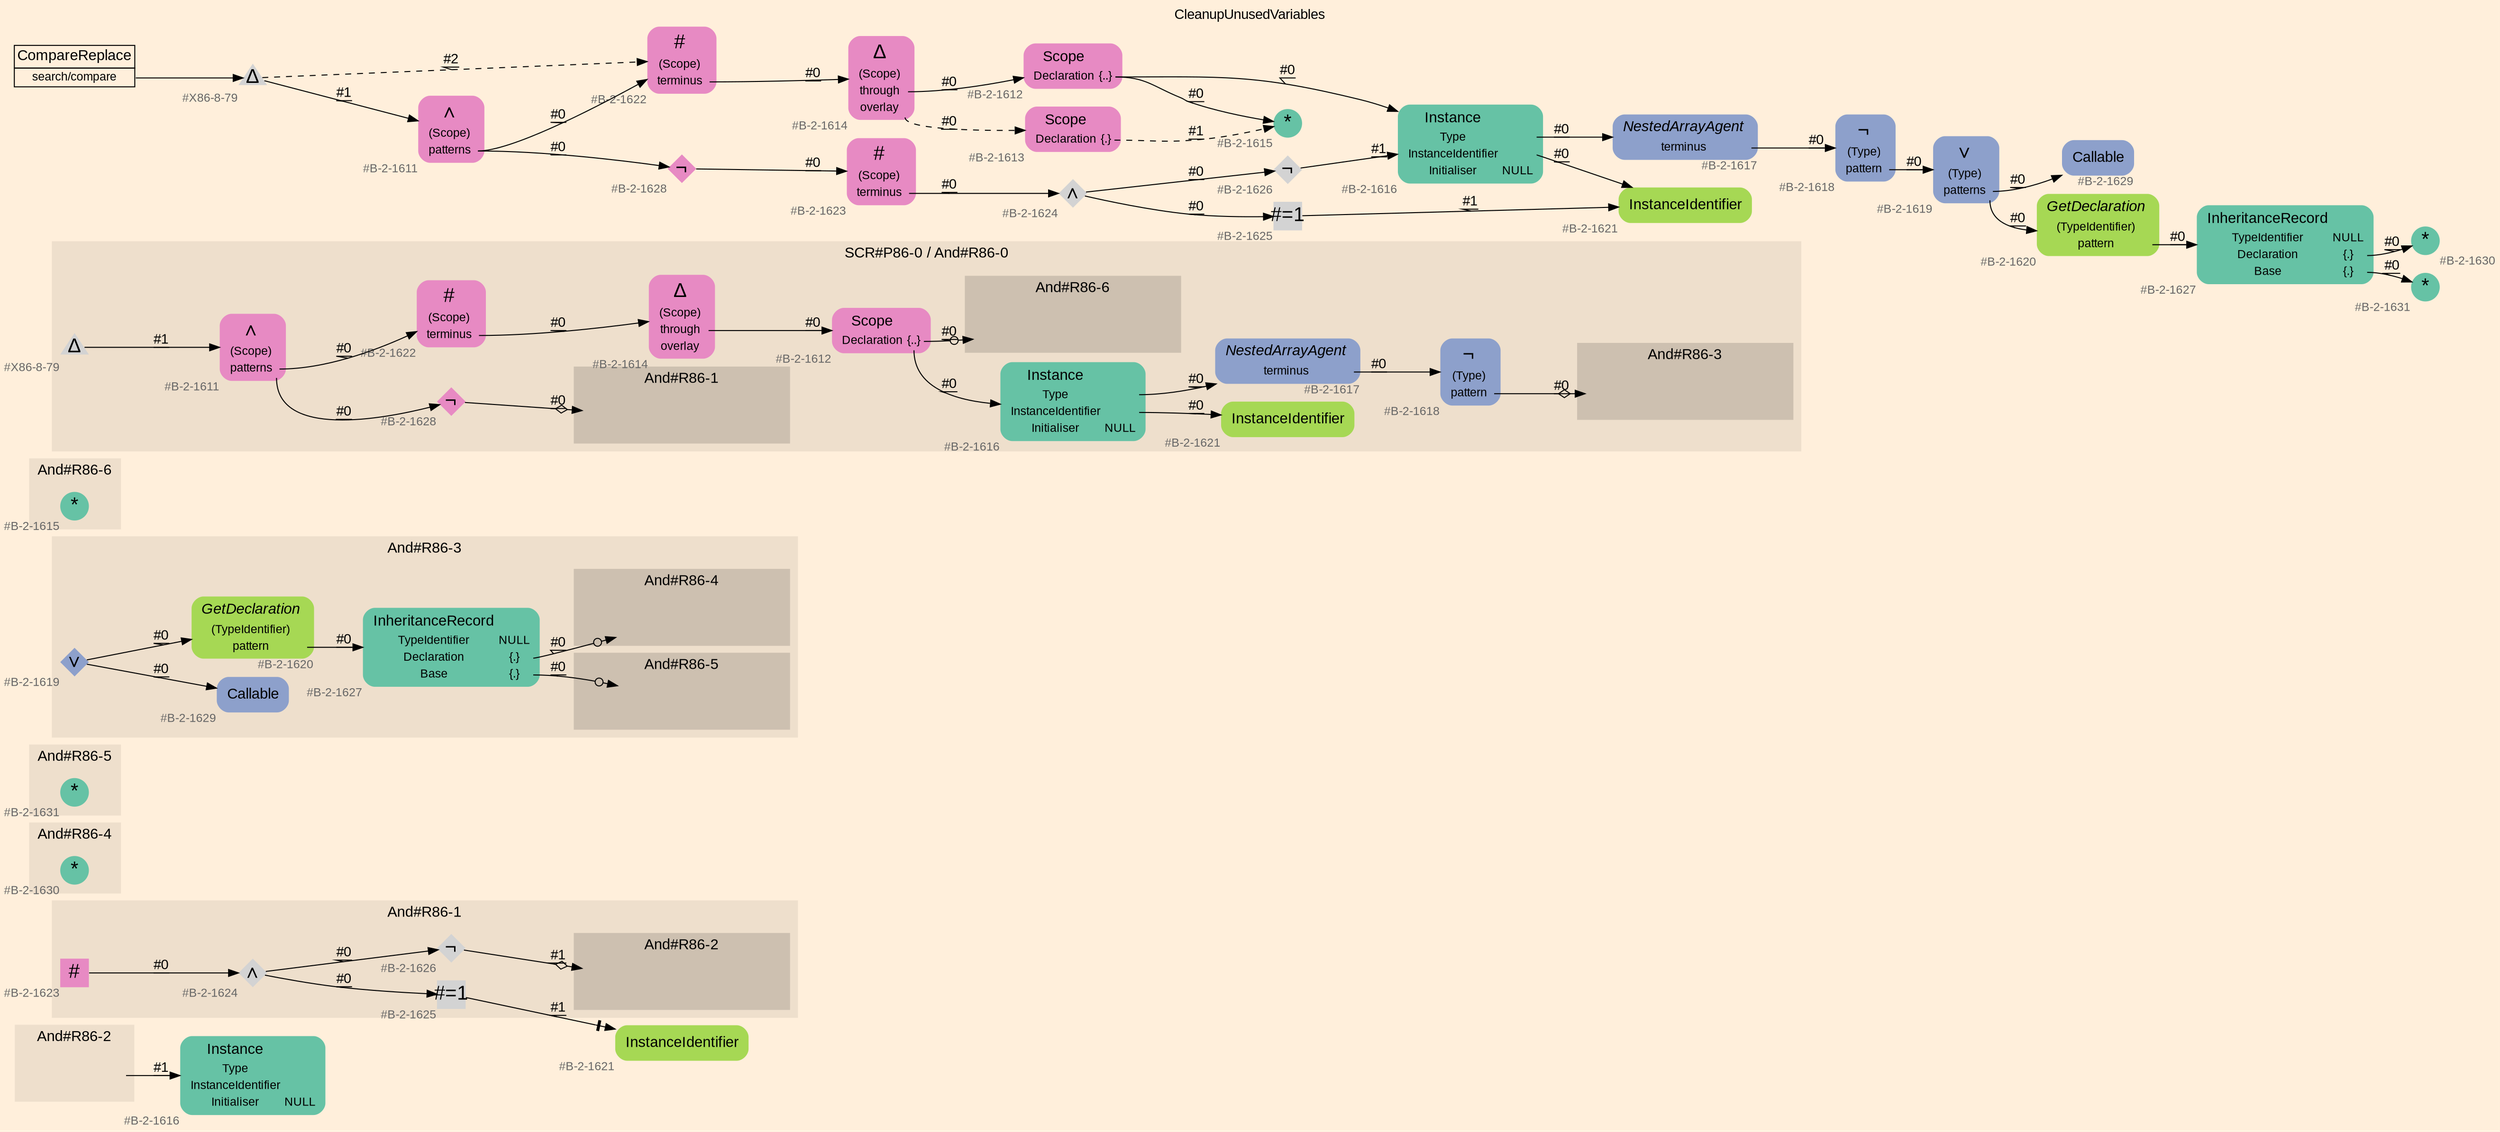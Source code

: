 digraph "CleanupUnusedVariables" {
label = "CleanupUnusedVariables"
labelloc = t
graph [
    rankdir = "LR"
    ranksep = 0.3
    bgcolor = antiquewhite1
    color = black
    fontcolor = black
    fontname = "Arial"
];
node [
    fontname = "Arial"
];
edge [
    fontname = "Arial"
];

// -------------------- figure And#R86-2 --------------------
// -------- region And#R86-2 ----------
subgraph "clusterAnd#R86-2" {
    label = "And#R86-2"
    style = "filled"
    color = antiquewhite2
    fontsize = "15"
    // -------- block And#R86-2/IRIP ----------
    "And#R86-2/IRIP" [
        fontsize = "12"
        fontcolor = grey40
        shape = "none"
        style = "invisible"
    ];
    
}

// -------- block And#R86-2/#B-2-1616 ----------
"And#R86-2/#B-2-1616" [
    fillcolor = "/set28/1"
    xlabel = "#B-2-1616"
    fontsize = "12"
    fontcolor = grey40
    shape = "plaintext"
    label = <<TABLE BORDER="0" CELLBORDER="0" CELLSPACING="0">
     <TR><TD><FONT COLOR="black" POINT-SIZE="15">Instance</FONT></TD></TR>
     <TR><TD><FONT COLOR="black" POINT-SIZE="12">Type</FONT></TD><TD PORT="port0"></TD></TR>
     <TR><TD><FONT COLOR="black" POINT-SIZE="12">InstanceIdentifier</FONT></TD><TD PORT="port1"></TD></TR>
     <TR><TD><FONT COLOR="black" POINT-SIZE="12">Initialiser</FONT></TD><TD PORT="port2"><FONT COLOR="black" POINT-SIZE="12">NULL</FONT></TD></TR>
    </TABLE>>
    style = "rounded,filled"
];

"And#R86-2/IRIP" -> "And#R86-2/#B-2-1616" [
    label = "#1"
    decorate = true
    color = black
    fontcolor = black
];


// -------------------- figure And#R86-1 --------------------
// -------- region And#R86-1 ----------
subgraph "clusterAnd#R86-1" {
    label = "And#R86-1"
    style = "filled"
    color = antiquewhite2
    fontsize = "15"
    // -------- block And#R86-1/#B-2-1625 ----------
    "And#R86-1/#B-2-1625" [
        xlabel = "#B-2-1625"
        fontsize = "12"
        fontcolor = grey40
        shape = "square"
        label = <<FONT COLOR="black" POINT-SIZE="20">#=1</FONT>>
        style = "filled"
        penwidth = 0.0
        fixedsize = true
        width = 0.4
        height = 0.4
    ];
    
    // -------- block And#R86-1/#B-2-1624 ----------
    "And#R86-1/#B-2-1624" [
        xlabel = "#B-2-1624"
        fontsize = "12"
        fontcolor = grey40
        shape = "diamond"
        label = <<FONT COLOR="black" POINT-SIZE="20">∧</FONT>>
        style = "filled"
        penwidth = 0.0
        fixedsize = true
        width = 0.4
        height = 0.4
    ];
    
    // -------- block And#R86-1/#B-2-1623 ----------
    "And#R86-1/#B-2-1623" [
        fillcolor = "/set28/4"
        xlabel = "#B-2-1623"
        fontsize = "12"
        fontcolor = grey40
        shape = "square"
        label = <<FONT COLOR="black" POINT-SIZE="20">#</FONT>>
        style = "filled"
        penwidth = 0.0
        fixedsize = true
        width = 0.4
        height = 0.4
    ];
    
    // -------- block And#R86-1/#B-2-1626 ----------
    "And#R86-1/#B-2-1626" [
        xlabel = "#B-2-1626"
        fontsize = "12"
        fontcolor = grey40
        shape = "diamond"
        label = <<FONT COLOR="black" POINT-SIZE="20">¬</FONT>>
        style = "filled"
        penwidth = 0.0
        fixedsize = true
        width = 0.4
        height = 0.4
    ];
    
    // -------- region And#R86-1/And#R86-2 ----------
    subgraph "clusterAnd#R86-1/And#R86-2" {
        label = "And#R86-2"
        style = "filled"
        color = antiquewhite3
        fontsize = "15"
        // -------- block And#R86-1/And#R86-2/#B-2-1616 ----------
        "And#R86-1/And#R86-2/#B-2-1616" [
            fillcolor = "/set28/1"
            xlabel = "#B-2-1616"
            fontsize = "12"
            fontcolor = grey40
            shape = "none"
            style = "invisible"
        ];
        
    }
    
}

// -------- block And#R86-1/#B-2-1621 ----------
"And#R86-1/#B-2-1621" [
    fillcolor = "/set28/5"
    xlabel = "#B-2-1621"
    fontsize = "12"
    fontcolor = grey40
    shape = "plaintext"
    label = <<TABLE BORDER="0" CELLBORDER="0" CELLSPACING="0">
     <TR><TD><FONT COLOR="black" POINT-SIZE="15">InstanceIdentifier</FONT></TD></TR>
    </TABLE>>
    style = "rounded,filled"
];

"And#R86-1/#B-2-1625" -> "And#R86-1/#B-2-1621" [
    arrowhead="normalnonetee"
    label = "#1"
    decorate = true
    color = black
    fontcolor = black
];

"And#R86-1/#B-2-1624" -> "And#R86-1/#B-2-1625" [
    label = "#0"
    decorate = true
    color = black
    fontcolor = black
];

"And#R86-1/#B-2-1624" -> "And#R86-1/#B-2-1626" [
    label = "#0"
    decorate = true
    color = black
    fontcolor = black
];

"And#R86-1/#B-2-1623" -> "And#R86-1/#B-2-1624" [
    label = "#0"
    decorate = true
    color = black
    fontcolor = black
];

"And#R86-1/#B-2-1626" -> "And#R86-1/And#R86-2/#B-2-1616" [
    arrowhead="normalnoneodiamond"
    label = "#1"
    decorate = true
    color = black
    fontcolor = black
];


// -------------------- figure And#R86-4 --------------------
// -------- region And#R86-4 ----------
subgraph "clusterAnd#R86-4" {
    label = "And#R86-4"
    style = "filled"
    color = antiquewhite2
    fontsize = "15"
    // -------- block And#R86-4/#B-2-1630 ----------
    "And#R86-4/#B-2-1630" [
        fillcolor = "/set28/1"
        xlabel = "#B-2-1630"
        fontsize = "12"
        fontcolor = grey40
        shape = "circle"
        label = <<FONT COLOR="black" POINT-SIZE="20">*</FONT>>
        style = "filled"
        penwidth = 0.0
        fixedsize = true
        width = 0.4
        height = 0.4
    ];
    
}


// -------------------- figure And#R86-5 --------------------
// -------- region And#R86-5 ----------
subgraph "clusterAnd#R86-5" {
    label = "And#R86-5"
    style = "filled"
    color = antiquewhite2
    fontsize = "15"
    // -------- block And#R86-5/#B-2-1631 ----------
    "And#R86-5/#B-2-1631" [
        fillcolor = "/set28/1"
        xlabel = "#B-2-1631"
        fontsize = "12"
        fontcolor = grey40
        shape = "circle"
        label = <<FONT COLOR="black" POINT-SIZE="20">*</FONT>>
        style = "filled"
        penwidth = 0.0
        fixedsize = true
        width = 0.4
        height = 0.4
    ];
    
}


// -------------------- figure And#R86-3 --------------------
// -------- region And#R86-3 ----------
subgraph "clusterAnd#R86-3" {
    label = "And#R86-3"
    style = "filled"
    color = antiquewhite2
    fontsize = "15"
    // -------- block And#R86-3/#B-2-1619 ----------
    "And#R86-3/#B-2-1619" [
        fillcolor = "/set28/3"
        xlabel = "#B-2-1619"
        fontsize = "12"
        fontcolor = grey40
        shape = "diamond"
        label = <<FONT COLOR="black" POINT-SIZE="20">∨</FONT>>
        style = "filled"
        penwidth = 0.0
        fixedsize = true
        width = 0.4
        height = 0.4
    ];
    
    // -------- block And#R86-3/#B-2-1629 ----------
    "And#R86-3/#B-2-1629" [
        fillcolor = "/set28/3"
        xlabel = "#B-2-1629"
        fontsize = "12"
        fontcolor = grey40
        shape = "plaintext"
        label = <<TABLE BORDER="0" CELLBORDER="0" CELLSPACING="0">
         <TR><TD><FONT COLOR="black" POINT-SIZE="15">Callable</FONT></TD></TR>
        </TABLE>>
        style = "rounded,filled"
    ];
    
    // -------- block And#R86-3/#B-2-1627 ----------
    "And#R86-3/#B-2-1627" [
        fillcolor = "/set28/1"
        xlabel = "#B-2-1627"
        fontsize = "12"
        fontcolor = grey40
        shape = "plaintext"
        label = <<TABLE BORDER="0" CELLBORDER="0" CELLSPACING="0">
         <TR><TD><FONT COLOR="black" POINT-SIZE="15">InheritanceRecord</FONT></TD></TR>
         <TR><TD><FONT COLOR="black" POINT-SIZE="12">TypeIdentifier</FONT></TD><TD PORT="port0"><FONT COLOR="black" POINT-SIZE="12">NULL</FONT></TD></TR>
         <TR><TD><FONT COLOR="black" POINT-SIZE="12">Declaration</FONT></TD><TD PORT="port1"><FONT COLOR="black" POINT-SIZE="12">{.}</FONT></TD></TR>
         <TR><TD><FONT COLOR="black" POINT-SIZE="12">Base</FONT></TD><TD PORT="port2"><FONT COLOR="black" POINT-SIZE="12">{.}</FONT></TD></TR>
        </TABLE>>
        style = "rounded,filled"
    ];
    
    // -------- block And#R86-3/#B-2-1620 ----------
    "And#R86-3/#B-2-1620" [
        fillcolor = "/set28/5"
        xlabel = "#B-2-1620"
        fontsize = "12"
        fontcolor = grey40
        shape = "plaintext"
        label = <<TABLE BORDER="0" CELLBORDER="0" CELLSPACING="0">
         <TR><TD><FONT COLOR="black" POINT-SIZE="15"><I>GetDeclaration</I></FONT></TD></TR>
         <TR><TD><FONT COLOR="black" POINT-SIZE="12">(TypeIdentifier)</FONT></TD><TD PORT="port0"></TD></TR>
         <TR><TD><FONT COLOR="black" POINT-SIZE="12">pattern</FONT></TD><TD PORT="port1"></TD></TR>
        </TABLE>>
        style = "rounded,filled"
    ];
    
    // -------- region And#R86-3/And#R86-4 ----------
    subgraph "clusterAnd#R86-3/And#R86-4" {
        label = "And#R86-4"
        style = "filled"
        color = antiquewhite3
        fontsize = "15"
        // -------- block And#R86-3/And#R86-4/#B-2-1630 ----------
        "And#R86-3/And#R86-4/#B-2-1630" [
            fillcolor = "/set28/1"
            xlabel = "#B-2-1630"
            fontsize = "12"
            fontcolor = grey40
            shape = "none"
            style = "invisible"
        ];
        
    }
    
    // -------- region And#R86-3/And#R86-5 ----------
    subgraph "clusterAnd#R86-3/And#R86-5" {
        label = "And#R86-5"
        style = "filled"
        color = antiquewhite3
        fontsize = "15"
        // -------- block And#R86-3/And#R86-5/#B-2-1631 ----------
        "And#R86-3/And#R86-5/#B-2-1631" [
            fillcolor = "/set28/1"
            xlabel = "#B-2-1631"
            fontsize = "12"
            fontcolor = grey40
            shape = "none"
            style = "invisible"
        ];
        
    }
    
}

"And#R86-3/#B-2-1619" -> "And#R86-3/#B-2-1629" [
    label = "#0"
    decorate = true
    color = black
    fontcolor = black
];

"And#R86-3/#B-2-1619" -> "And#R86-3/#B-2-1620" [
    label = "#0"
    decorate = true
    color = black
    fontcolor = black
];

"And#R86-3/#B-2-1627":port1 -> "And#R86-3/And#R86-4/#B-2-1630" [
    arrowhead="normalnoneodot"
    label = "#0"
    decorate = true
    color = black
    fontcolor = black
];

"And#R86-3/#B-2-1627":port2 -> "And#R86-3/And#R86-5/#B-2-1631" [
    arrowhead="normalnoneodot"
    label = "#0"
    decorate = true
    color = black
    fontcolor = black
];

"And#R86-3/#B-2-1620":port1 -> "And#R86-3/#B-2-1627" [
    label = "#0"
    decorate = true
    color = black
    fontcolor = black
];


// -------------------- figure And#R86-6 --------------------
// -------- region And#R86-6 ----------
subgraph "clusterAnd#R86-6" {
    label = "And#R86-6"
    style = "filled"
    color = antiquewhite2
    fontsize = "15"
    // -------- block And#R86-6/#B-2-1615 ----------
    "And#R86-6/#B-2-1615" [
        fillcolor = "/set28/1"
        xlabel = "#B-2-1615"
        fontsize = "12"
        fontcolor = grey40
        shape = "circle"
        label = <<FONT COLOR="black" POINT-SIZE="20">*</FONT>>
        style = "filled"
        penwidth = 0.0
        fixedsize = true
        width = 0.4
        height = 0.4
    ];
    
}


// -------------------- figure And#R86-0 --------------------
// -------- region And#R86-0 ----------
subgraph "clusterAnd#R86-0" {
    label = "SCR#P86-0 / And#R86-0"
    style = "filled"
    color = antiquewhite2
    fontsize = "15"
    // -------- block And#R86-0/#B-2-1616 ----------
    "And#R86-0/#B-2-1616" [
        fillcolor = "/set28/1"
        xlabel = "#B-2-1616"
        fontsize = "12"
        fontcolor = grey40
        shape = "plaintext"
        label = <<TABLE BORDER="0" CELLBORDER="0" CELLSPACING="0">
         <TR><TD><FONT COLOR="black" POINT-SIZE="15">Instance</FONT></TD></TR>
         <TR><TD><FONT COLOR="black" POINT-SIZE="12">Type</FONT></TD><TD PORT="port0"></TD></TR>
         <TR><TD><FONT COLOR="black" POINT-SIZE="12">InstanceIdentifier</FONT></TD><TD PORT="port1"></TD></TR>
         <TR><TD><FONT COLOR="black" POINT-SIZE="12">Initialiser</FONT></TD><TD PORT="port2"><FONT COLOR="black" POINT-SIZE="12">NULL</FONT></TD></TR>
        </TABLE>>
        style = "rounded,filled"
    ];
    
    // -------- block And#R86-0/#X86-8-79 ----------
    "And#R86-0/#X86-8-79" [
        xlabel = "#X86-8-79"
        fontsize = "12"
        fontcolor = grey40
        shape = "triangle"
        label = <<FONT COLOR="black" POINT-SIZE="20">Δ</FONT>>
        style = "filled"
        penwidth = 0.0
        fixedsize = true
        width = 0.4
        height = 0.4
    ];
    
    // -------- block And#R86-0/#B-2-1611 ----------
    "And#R86-0/#B-2-1611" [
        fillcolor = "/set28/4"
        xlabel = "#B-2-1611"
        fontsize = "12"
        fontcolor = grey40
        shape = "plaintext"
        label = <<TABLE BORDER="0" CELLBORDER="0" CELLSPACING="0">
         <TR><TD><FONT COLOR="black" POINT-SIZE="20">∧</FONT></TD></TR>
         <TR><TD><FONT COLOR="black" POINT-SIZE="12">(Scope)</FONT></TD><TD PORT="port0"></TD></TR>
         <TR><TD><FONT COLOR="black" POINT-SIZE="12">patterns</FONT></TD><TD PORT="port1"></TD></TR>
        </TABLE>>
        style = "rounded,filled"
    ];
    
    // -------- block And#R86-0/#B-2-1618 ----------
    "And#R86-0/#B-2-1618" [
        fillcolor = "/set28/3"
        xlabel = "#B-2-1618"
        fontsize = "12"
        fontcolor = grey40
        shape = "plaintext"
        label = <<TABLE BORDER="0" CELLBORDER="0" CELLSPACING="0">
         <TR><TD><FONT COLOR="black" POINT-SIZE="20">¬</FONT></TD></TR>
         <TR><TD><FONT COLOR="black" POINT-SIZE="12">(Type)</FONT></TD><TD PORT="port0"></TD></TR>
         <TR><TD><FONT COLOR="black" POINT-SIZE="12">pattern</FONT></TD><TD PORT="port1"></TD></TR>
        </TABLE>>
        style = "rounded,filled"
    ];
    
    // -------- block And#R86-0/#B-2-1617 ----------
    "And#R86-0/#B-2-1617" [
        fillcolor = "/set28/3"
        xlabel = "#B-2-1617"
        fontsize = "12"
        fontcolor = grey40
        shape = "plaintext"
        label = <<TABLE BORDER="0" CELLBORDER="0" CELLSPACING="0">
         <TR><TD><FONT COLOR="black" POINT-SIZE="15"><I>NestedArrayAgent</I></FONT></TD></TR>
         <TR><TD><FONT COLOR="black" POINT-SIZE="12">terminus</FONT></TD><TD PORT="port0"></TD></TR>
        </TABLE>>
        style = "rounded,filled"
    ];
    
    // -------- block And#R86-0/#B-2-1614 ----------
    "And#R86-0/#B-2-1614" [
        fillcolor = "/set28/4"
        xlabel = "#B-2-1614"
        fontsize = "12"
        fontcolor = grey40
        shape = "plaintext"
        label = <<TABLE BORDER="0" CELLBORDER="0" CELLSPACING="0">
         <TR><TD><FONT COLOR="black" POINT-SIZE="20">Δ</FONT></TD></TR>
         <TR><TD><FONT COLOR="black" POINT-SIZE="12">(Scope)</FONT></TD><TD PORT="port0"></TD></TR>
         <TR><TD><FONT COLOR="black" POINT-SIZE="12">through</FONT></TD><TD PORT="port1"></TD></TR>
         <TR><TD><FONT COLOR="black" POINT-SIZE="12">overlay</FONT></TD><TD PORT="port2"></TD></TR>
        </TABLE>>
        style = "rounded,filled"
    ];
    
    // -------- block And#R86-0/#B-2-1628 ----------
    "And#R86-0/#B-2-1628" [
        fillcolor = "/set28/4"
        xlabel = "#B-2-1628"
        fontsize = "12"
        fontcolor = grey40
        shape = "diamond"
        label = <<FONT COLOR="black" POINT-SIZE="20">¬</FONT>>
        style = "filled"
        penwidth = 0.0
        fixedsize = true
        width = 0.4
        height = 0.4
    ];
    
    // -------- block And#R86-0/#B-2-1612 ----------
    "And#R86-0/#B-2-1612" [
        fillcolor = "/set28/4"
        xlabel = "#B-2-1612"
        fontsize = "12"
        fontcolor = grey40
        shape = "plaintext"
        label = <<TABLE BORDER="0" CELLBORDER="0" CELLSPACING="0">
         <TR><TD><FONT COLOR="black" POINT-SIZE="15">Scope</FONT></TD></TR>
         <TR><TD><FONT COLOR="black" POINT-SIZE="12">Declaration</FONT></TD><TD PORT="port0"><FONT COLOR="black" POINT-SIZE="12">{..}</FONT></TD></TR>
        </TABLE>>
        style = "rounded,filled"
    ];
    
    // -------- block And#R86-0/#B-2-1622 ----------
    "And#R86-0/#B-2-1622" [
        fillcolor = "/set28/4"
        xlabel = "#B-2-1622"
        fontsize = "12"
        fontcolor = grey40
        shape = "plaintext"
        label = <<TABLE BORDER="0" CELLBORDER="0" CELLSPACING="0">
         <TR><TD><FONT COLOR="black" POINT-SIZE="20">#</FONT></TD></TR>
         <TR><TD><FONT COLOR="black" POINT-SIZE="12">(Scope)</FONT></TD><TD PORT="port0"></TD></TR>
         <TR><TD><FONT COLOR="black" POINT-SIZE="12">terminus</FONT></TD><TD PORT="port1"></TD></TR>
        </TABLE>>
        style = "rounded,filled"
    ];
    
    // -------- block And#R86-0/#B-2-1621 ----------
    "And#R86-0/#B-2-1621" [
        fillcolor = "/set28/5"
        xlabel = "#B-2-1621"
        fontsize = "12"
        fontcolor = grey40
        shape = "plaintext"
        label = <<TABLE BORDER="0" CELLBORDER="0" CELLSPACING="0">
         <TR><TD><FONT COLOR="black" POINT-SIZE="15">InstanceIdentifier</FONT></TD></TR>
        </TABLE>>
        style = "rounded,filled"
    ];
    
    // -------- region And#R86-0/And#R86-1 ----------
    subgraph "clusterAnd#R86-0/And#R86-1" {
        label = "And#R86-1"
        style = "filled"
        color = antiquewhite3
        fontsize = "15"
        // -------- block And#R86-0/And#R86-1/#B-2-1623 ----------
        "And#R86-0/And#R86-1/#B-2-1623" [
            fillcolor = "/set28/4"
            xlabel = "#B-2-1623"
            fontsize = "12"
            fontcolor = grey40
            shape = "none"
            style = "invisible"
        ];
        
    }
    
    // -------- region And#R86-0/And#R86-3 ----------
    subgraph "clusterAnd#R86-0/And#R86-3" {
        label = "And#R86-3"
        style = "filled"
        color = antiquewhite3
        fontsize = "15"
        // -------- block And#R86-0/And#R86-3/#B-2-1619 ----------
        "And#R86-0/And#R86-3/#B-2-1619" [
            fillcolor = "/set28/3"
            xlabel = "#B-2-1619"
            fontsize = "12"
            fontcolor = grey40
            shape = "none"
            style = "invisible"
        ];
        
    }
    
    // -------- region And#R86-0/And#R86-6 ----------
    subgraph "clusterAnd#R86-0/And#R86-6" {
        label = "And#R86-6"
        style = "filled"
        color = antiquewhite3
        fontsize = "15"
        // -------- block And#R86-0/And#R86-6/#B-2-1615 ----------
        "And#R86-0/And#R86-6/#B-2-1615" [
            fillcolor = "/set28/1"
            xlabel = "#B-2-1615"
            fontsize = "12"
            fontcolor = grey40
            shape = "none"
            style = "invisible"
        ];
        
    }
    
}

"And#R86-0/#B-2-1616":port0 -> "And#R86-0/#B-2-1617" [
    label = "#0"
    decorate = true
    color = black
    fontcolor = black
];

"And#R86-0/#B-2-1616":port1 -> "And#R86-0/#B-2-1621" [
    label = "#0"
    decorate = true
    color = black
    fontcolor = black
];

"And#R86-0/#X86-8-79" -> "And#R86-0/#B-2-1611" [
    label = "#1"
    decorate = true
    color = black
    fontcolor = black
];

"And#R86-0/#B-2-1611":port1 -> "And#R86-0/#B-2-1622" [
    label = "#0"
    decorate = true
    color = black
    fontcolor = black
];

"And#R86-0/#B-2-1611":port1 -> "And#R86-0/#B-2-1628" [
    label = "#0"
    decorate = true
    color = black
    fontcolor = black
];

"And#R86-0/#B-2-1618":port1 -> "And#R86-0/And#R86-3/#B-2-1619" [
    arrowhead="normalnoneodiamond"
    label = "#0"
    decorate = true
    color = black
    fontcolor = black
];

"And#R86-0/#B-2-1617":port0 -> "And#R86-0/#B-2-1618" [
    label = "#0"
    decorate = true
    color = black
    fontcolor = black
];

"And#R86-0/#B-2-1614":port1 -> "And#R86-0/#B-2-1612" [
    label = "#0"
    decorate = true
    color = black
    fontcolor = black
];

"And#R86-0/#B-2-1628" -> "And#R86-0/And#R86-1/#B-2-1623" [
    arrowhead="normalnoneodiamond"
    label = "#0"
    decorate = true
    color = black
    fontcolor = black
];

"And#R86-0/#B-2-1612":port0 -> "And#R86-0/#B-2-1616" [
    label = "#0"
    decorate = true
    color = black
    fontcolor = black
];

"And#R86-0/#B-2-1612":port0 -> "And#R86-0/And#R86-6/#B-2-1615" [
    arrowhead="normalnoneodot"
    label = "#0"
    decorate = true
    color = black
    fontcolor = black
];

"And#R86-0/#B-2-1622":port1 -> "And#R86-0/#B-2-1614" [
    label = "#0"
    decorate = true
    color = black
    fontcolor = black
];


// -------------------- transformation figure --------------------
// -------- block CR#X86-10-86 ----------
"CR#X86-10-86" [
    fillcolor = antiquewhite1
    fontsize = "12"
    fontcolor = grey40
    shape = "plaintext"
    label = <<TABLE BORDER="0" CELLBORDER="1" CELLSPACING="0">
     <TR><TD><FONT COLOR="black" POINT-SIZE="15">CompareReplace</FONT></TD></TR>
     <TR><TD PORT="port0"><FONT COLOR="black" POINT-SIZE="12">search/compare</FONT></TD></TR>
    </TABLE>>
    style = "filled"
    color = black
];

// -------- block #X86-8-79 ----------
"#X86-8-79" [
    xlabel = "#X86-8-79"
    fontsize = "12"
    fontcolor = grey40
    shape = "triangle"
    label = <<FONT COLOR="black" POINT-SIZE="20">Δ</FONT>>
    style = "filled"
    penwidth = 0.0
    fixedsize = true
    width = 0.4
    height = 0.4
];

// -------- block #B-2-1611 ----------
"#B-2-1611" [
    fillcolor = "/set28/4"
    xlabel = "#B-2-1611"
    fontsize = "12"
    fontcolor = grey40
    shape = "plaintext"
    label = <<TABLE BORDER="0" CELLBORDER="0" CELLSPACING="0">
     <TR><TD><FONT COLOR="black" POINT-SIZE="20">∧</FONT></TD></TR>
     <TR><TD><FONT COLOR="black" POINT-SIZE="12">(Scope)</FONT></TD><TD PORT="port0"></TD></TR>
     <TR><TD><FONT COLOR="black" POINT-SIZE="12">patterns</FONT></TD><TD PORT="port1"></TD></TR>
    </TABLE>>
    style = "rounded,filled"
];

// -------- block #B-2-1622 ----------
"#B-2-1622" [
    fillcolor = "/set28/4"
    xlabel = "#B-2-1622"
    fontsize = "12"
    fontcolor = grey40
    shape = "plaintext"
    label = <<TABLE BORDER="0" CELLBORDER="0" CELLSPACING="0">
     <TR><TD><FONT COLOR="black" POINT-SIZE="20">#</FONT></TD></TR>
     <TR><TD><FONT COLOR="black" POINT-SIZE="12">(Scope)</FONT></TD><TD PORT="port0"></TD></TR>
     <TR><TD><FONT COLOR="black" POINT-SIZE="12">terminus</FONT></TD><TD PORT="port1"></TD></TR>
    </TABLE>>
    style = "rounded,filled"
];

// -------- block #B-2-1614 ----------
"#B-2-1614" [
    fillcolor = "/set28/4"
    xlabel = "#B-2-1614"
    fontsize = "12"
    fontcolor = grey40
    shape = "plaintext"
    label = <<TABLE BORDER="0" CELLBORDER="0" CELLSPACING="0">
     <TR><TD><FONT COLOR="black" POINT-SIZE="20">Δ</FONT></TD></TR>
     <TR><TD><FONT COLOR="black" POINT-SIZE="12">(Scope)</FONT></TD><TD PORT="port0"></TD></TR>
     <TR><TD><FONT COLOR="black" POINT-SIZE="12">through</FONT></TD><TD PORT="port1"></TD></TR>
     <TR><TD><FONT COLOR="black" POINT-SIZE="12">overlay</FONT></TD><TD PORT="port2"></TD></TR>
    </TABLE>>
    style = "rounded,filled"
];

// -------- block #B-2-1612 ----------
"#B-2-1612" [
    fillcolor = "/set28/4"
    xlabel = "#B-2-1612"
    fontsize = "12"
    fontcolor = grey40
    shape = "plaintext"
    label = <<TABLE BORDER="0" CELLBORDER="0" CELLSPACING="0">
     <TR><TD><FONT COLOR="black" POINT-SIZE="15">Scope</FONT></TD></TR>
     <TR><TD><FONT COLOR="black" POINT-SIZE="12">Declaration</FONT></TD><TD PORT="port0"><FONT COLOR="black" POINT-SIZE="12">{..}</FONT></TD></TR>
    </TABLE>>
    style = "rounded,filled"
];

// -------- block #B-2-1616 ----------
"#B-2-1616" [
    fillcolor = "/set28/1"
    xlabel = "#B-2-1616"
    fontsize = "12"
    fontcolor = grey40
    shape = "plaintext"
    label = <<TABLE BORDER="0" CELLBORDER="0" CELLSPACING="0">
     <TR><TD><FONT COLOR="black" POINT-SIZE="15">Instance</FONT></TD></TR>
     <TR><TD><FONT COLOR="black" POINT-SIZE="12">Type</FONT></TD><TD PORT="port0"></TD></TR>
     <TR><TD><FONT COLOR="black" POINT-SIZE="12">InstanceIdentifier</FONT></TD><TD PORT="port1"></TD></TR>
     <TR><TD><FONT COLOR="black" POINT-SIZE="12">Initialiser</FONT></TD><TD PORT="port2"><FONT COLOR="black" POINT-SIZE="12">NULL</FONT></TD></TR>
    </TABLE>>
    style = "rounded,filled"
];

// -------- block #B-2-1617 ----------
"#B-2-1617" [
    fillcolor = "/set28/3"
    xlabel = "#B-2-1617"
    fontsize = "12"
    fontcolor = grey40
    shape = "plaintext"
    label = <<TABLE BORDER="0" CELLBORDER="0" CELLSPACING="0">
     <TR><TD><FONT COLOR="black" POINT-SIZE="15"><I>NestedArrayAgent</I></FONT></TD></TR>
     <TR><TD><FONT COLOR="black" POINT-SIZE="12">terminus</FONT></TD><TD PORT="port0"></TD></TR>
    </TABLE>>
    style = "rounded,filled"
];

// -------- block #B-2-1618 ----------
"#B-2-1618" [
    fillcolor = "/set28/3"
    xlabel = "#B-2-1618"
    fontsize = "12"
    fontcolor = grey40
    shape = "plaintext"
    label = <<TABLE BORDER="0" CELLBORDER="0" CELLSPACING="0">
     <TR><TD><FONT COLOR="black" POINT-SIZE="20">¬</FONT></TD></TR>
     <TR><TD><FONT COLOR="black" POINT-SIZE="12">(Type)</FONT></TD><TD PORT="port0"></TD></TR>
     <TR><TD><FONT COLOR="black" POINT-SIZE="12">pattern</FONT></TD><TD PORT="port1"></TD></TR>
    </TABLE>>
    style = "rounded,filled"
];

// -------- block #B-2-1619 ----------
"#B-2-1619" [
    fillcolor = "/set28/3"
    xlabel = "#B-2-1619"
    fontsize = "12"
    fontcolor = grey40
    shape = "plaintext"
    label = <<TABLE BORDER="0" CELLBORDER="0" CELLSPACING="0">
     <TR><TD><FONT COLOR="black" POINT-SIZE="20">∨</FONT></TD></TR>
     <TR><TD><FONT COLOR="black" POINT-SIZE="12">(Type)</FONT></TD><TD PORT="port0"></TD></TR>
     <TR><TD><FONT COLOR="black" POINT-SIZE="12">patterns</FONT></TD><TD PORT="port1"></TD></TR>
    </TABLE>>
    style = "rounded,filled"
];

// -------- block #B-2-1629 ----------
"#B-2-1629" [
    fillcolor = "/set28/3"
    xlabel = "#B-2-1629"
    fontsize = "12"
    fontcolor = grey40
    shape = "plaintext"
    label = <<TABLE BORDER="0" CELLBORDER="0" CELLSPACING="0">
     <TR><TD><FONT COLOR="black" POINT-SIZE="15">Callable</FONT></TD></TR>
    </TABLE>>
    style = "rounded,filled"
];

// -------- block #B-2-1620 ----------
"#B-2-1620" [
    fillcolor = "/set28/5"
    xlabel = "#B-2-1620"
    fontsize = "12"
    fontcolor = grey40
    shape = "plaintext"
    label = <<TABLE BORDER="0" CELLBORDER="0" CELLSPACING="0">
     <TR><TD><FONT COLOR="black" POINT-SIZE="15"><I>GetDeclaration</I></FONT></TD></TR>
     <TR><TD><FONT COLOR="black" POINT-SIZE="12">(TypeIdentifier)</FONT></TD><TD PORT="port0"></TD></TR>
     <TR><TD><FONT COLOR="black" POINT-SIZE="12">pattern</FONT></TD><TD PORT="port1"></TD></TR>
    </TABLE>>
    style = "rounded,filled"
];

// -------- block #B-2-1627 ----------
"#B-2-1627" [
    fillcolor = "/set28/1"
    xlabel = "#B-2-1627"
    fontsize = "12"
    fontcolor = grey40
    shape = "plaintext"
    label = <<TABLE BORDER="0" CELLBORDER="0" CELLSPACING="0">
     <TR><TD><FONT COLOR="black" POINT-SIZE="15">InheritanceRecord</FONT></TD></TR>
     <TR><TD><FONT COLOR="black" POINT-SIZE="12">TypeIdentifier</FONT></TD><TD PORT="port0"><FONT COLOR="black" POINT-SIZE="12">NULL</FONT></TD></TR>
     <TR><TD><FONT COLOR="black" POINT-SIZE="12">Declaration</FONT></TD><TD PORT="port1"><FONT COLOR="black" POINT-SIZE="12">{.}</FONT></TD></TR>
     <TR><TD><FONT COLOR="black" POINT-SIZE="12">Base</FONT></TD><TD PORT="port2"><FONT COLOR="black" POINT-SIZE="12">{.}</FONT></TD></TR>
    </TABLE>>
    style = "rounded,filled"
];

// -------- block #B-2-1630 ----------
"#B-2-1630" [
    fillcolor = "/set28/1"
    xlabel = "#B-2-1630"
    fontsize = "12"
    fontcolor = grey40
    shape = "circle"
    label = <<FONT COLOR="black" POINT-SIZE="20">*</FONT>>
    style = "filled"
    penwidth = 0.0
    fixedsize = true
    width = 0.4
    height = 0.4
];

// -------- block #B-2-1631 ----------
"#B-2-1631" [
    fillcolor = "/set28/1"
    xlabel = "#B-2-1631"
    fontsize = "12"
    fontcolor = grey40
    shape = "circle"
    label = <<FONT COLOR="black" POINT-SIZE="20">*</FONT>>
    style = "filled"
    penwidth = 0.0
    fixedsize = true
    width = 0.4
    height = 0.4
];

// -------- block #B-2-1621 ----------
"#B-2-1621" [
    fillcolor = "/set28/5"
    xlabel = "#B-2-1621"
    fontsize = "12"
    fontcolor = grey40
    shape = "plaintext"
    label = <<TABLE BORDER="0" CELLBORDER="0" CELLSPACING="0">
     <TR><TD><FONT COLOR="black" POINT-SIZE="15">InstanceIdentifier</FONT></TD></TR>
    </TABLE>>
    style = "rounded,filled"
];

// -------- block #B-2-1615 ----------
"#B-2-1615" [
    fillcolor = "/set28/1"
    xlabel = "#B-2-1615"
    fontsize = "12"
    fontcolor = grey40
    shape = "circle"
    label = <<FONT COLOR="black" POINT-SIZE="20">*</FONT>>
    style = "filled"
    penwidth = 0.0
    fixedsize = true
    width = 0.4
    height = 0.4
];

// -------- block #B-2-1613 ----------
"#B-2-1613" [
    fillcolor = "/set28/4"
    xlabel = "#B-2-1613"
    fontsize = "12"
    fontcolor = grey40
    shape = "plaintext"
    label = <<TABLE BORDER="0" CELLBORDER="0" CELLSPACING="0">
     <TR><TD><FONT COLOR="black" POINT-SIZE="15">Scope</FONT></TD></TR>
     <TR><TD><FONT COLOR="black" POINT-SIZE="12">Declaration</FONT></TD><TD PORT="port0"><FONT COLOR="black" POINT-SIZE="12">{.}</FONT></TD></TR>
    </TABLE>>
    style = "rounded,filled"
];

// -------- block #B-2-1628 ----------
"#B-2-1628" [
    fillcolor = "/set28/4"
    xlabel = "#B-2-1628"
    fontsize = "12"
    fontcolor = grey40
    shape = "diamond"
    label = <<FONT COLOR="black" POINT-SIZE="20">¬</FONT>>
    style = "filled"
    penwidth = 0.0
    fixedsize = true
    width = 0.4
    height = 0.4
];

// -------- block #B-2-1623 ----------
"#B-2-1623" [
    fillcolor = "/set28/4"
    xlabel = "#B-2-1623"
    fontsize = "12"
    fontcolor = grey40
    shape = "plaintext"
    label = <<TABLE BORDER="0" CELLBORDER="0" CELLSPACING="0">
     <TR><TD><FONT COLOR="black" POINT-SIZE="20">#</FONT></TD></TR>
     <TR><TD><FONT COLOR="black" POINT-SIZE="12">(Scope)</FONT></TD><TD PORT="port0"></TD></TR>
     <TR><TD><FONT COLOR="black" POINT-SIZE="12">terminus</FONT></TD><TD PORT="port1"></TD></TR>
    </TABLE>>
    style = "rounded,filled"
];

// -------- block #B-2-1624 ----------
"#B-2-1624" [
    xlabel = "#B-2-1624"
    fontsize = "12"
    fontcolor = grey40
    shape = "diamond"
    label = <<FONT COLOR="black" POINT-SIZE="20">∧</FONT>>
    style = "filled"
    penwidth = 0.0
    fixedsize = true
    width = 0.4
    height = 0.4
];

// -------- block #B-2-1625 ----------
"#B-2-1625" [
    xlabel = "#B-2-1625"
    fontsize = "12"
    fontcolor = grey40
    shape = "square"
    label = <<FONT COLOR="black" POINT-SIZE="20">#=1</FONT>>
    style = "filled"
    penwidth = 0.0
    fixedsize = true
    width = 0.4
    height = 0.4
];

// -------- block #B-2-1626 ----------
"#B-2-1626" [
    xlabel = "#B-2-1626"
    fontsize = "12"
    fontcolor = grey40
    shape = "diamond"
    label = <<FONT COLOR="black" POINT-SIZE="20">¬</FONT>>
    style = "filled"
    penwidth = 0.0
    fixedsize = true
    width = 0.4
    height = 0.4
];

"CR#X86-10-86":port0 -> "#X86-8-79" [
    label = ""
    decorate = true
    color = black
    fontcolor = black
];

"#X86-8-79" -> "#B-2-1611" [
    label = "#1"
    decorate = true
    color = black
    fontcolor = black
];

"#X86-8-79" -> "#B-2-1622" [
    style="dashed"
    label = "#2"
    decorate = true
    color = black
    fontcolor = black
];

"#B-2-1611":port1 -> "#B-2-1622" [
    label = "#0"
    decorate = true
    color = black
    fontcolor = black
];

"#B-2-1611":port1 -> "#B-2-1628" [
    label = "#0"
    decorate = true
    color = black
    fontcolor = black
];

"#B-2-1622":port1 -> "#B-2-1614" [
    label = "#0"
    decorate = true
    color = black
    fontcolor = black
];

"#B-2-1614":port1 -> "#B-2-1612" [
    label = "#0"
    decorate = true
    color = black
    fontcolor = black
];

"#B-2-1614":port2 -> "#B-2-1613" [
    style="dashed"
    label = "#0"
    decorate = true
    color = black
    fontcolor = black
];

"#B-2-1612":port0 -> "#B-2-1616" [
    label = "#0"
    decorate = true
    color = black
    fontcolor = black
];

"#B-2-1612":port0 -> "#B-2-1615" [
    label = "#0"
    decorate = true
    color = black
    fontcolor = black
];

"#B-2-1616":port0 -> "#B-2-1617" [
    label = "#0"
    decorate = true
    color = black
    fontcolor = black
];

"#B-2-1616":port1 -> "#B-2-1621" [
    label = "#0"
    decorate = true
    color = black
    fontcolor = black
];

"#B-2-1617":port0 -> "#B-2-1618" [
    label = "#0"
    decorate = true
    color = black
    fontcolor = black
];

"#B-2-1618":port1 -> "#B-2-1619" [
    label = "#0"
    decorate = true
    color = black
    fontcolor = black
];

"#B-2-1619":port1 -> "#B-2-1629" [
    label = "#0"
    decorate = true
    color = black
    fontcolor = black
];

"#B-2-1619":port1 -> "#B-2-1620" [
    label = "#0"
    decorate = true
    color = black
    fontcolor = black
];

"#B-2-1620":port1 -> "#B-2-1627" [
    label = "#0"
    decorate = true
    color = black
    fontcolor = black
];

"#B-2-1627":port1 -> "#B-2-1630" [
    label = "#0"
    decorate = true
    color = black
    fontcolor = black
];

"#B-2-1627":port2 -> "#B-2-1631" [
    label = "#0"
    decorate = true
    color = black
    fontcolor = black
];

"#B-2-1613":port0 -> "#B-2-1615" [
    style="dashed"
    label = "#1"
    decorate = true
    color = black
    fontcolor = black
];

"#B-2-1628" -> "#B-2-1623" [
    label = "#0"
    decorate = true
    color = black
    fontcolor = black
];

"#B-2-1623":port1 -> "#B-2-1624" [
    label = "#0"
    decorate = true
    color = black
    fontcolor = black
];

"#B-2-1624" -> "#B-2-1625" [
    label = "#0"
    decorate = true
    color = black
    fontcolor = black
];

"#B-2-1624" -> "#B-2-1626" [
    label = "#0"
    decorate = true
    color = black
    fontcolor = black
];

"#B-2-1625" -> "#B-2-1621" [
    label = "#1"
    decorate = true
    color = black
    fontcolor = black
];

"#B-2-1626" -> "#B-2-1616" [
    label = "#1"
    decorate = true
    color = black
    fontcolor = black
];


}
